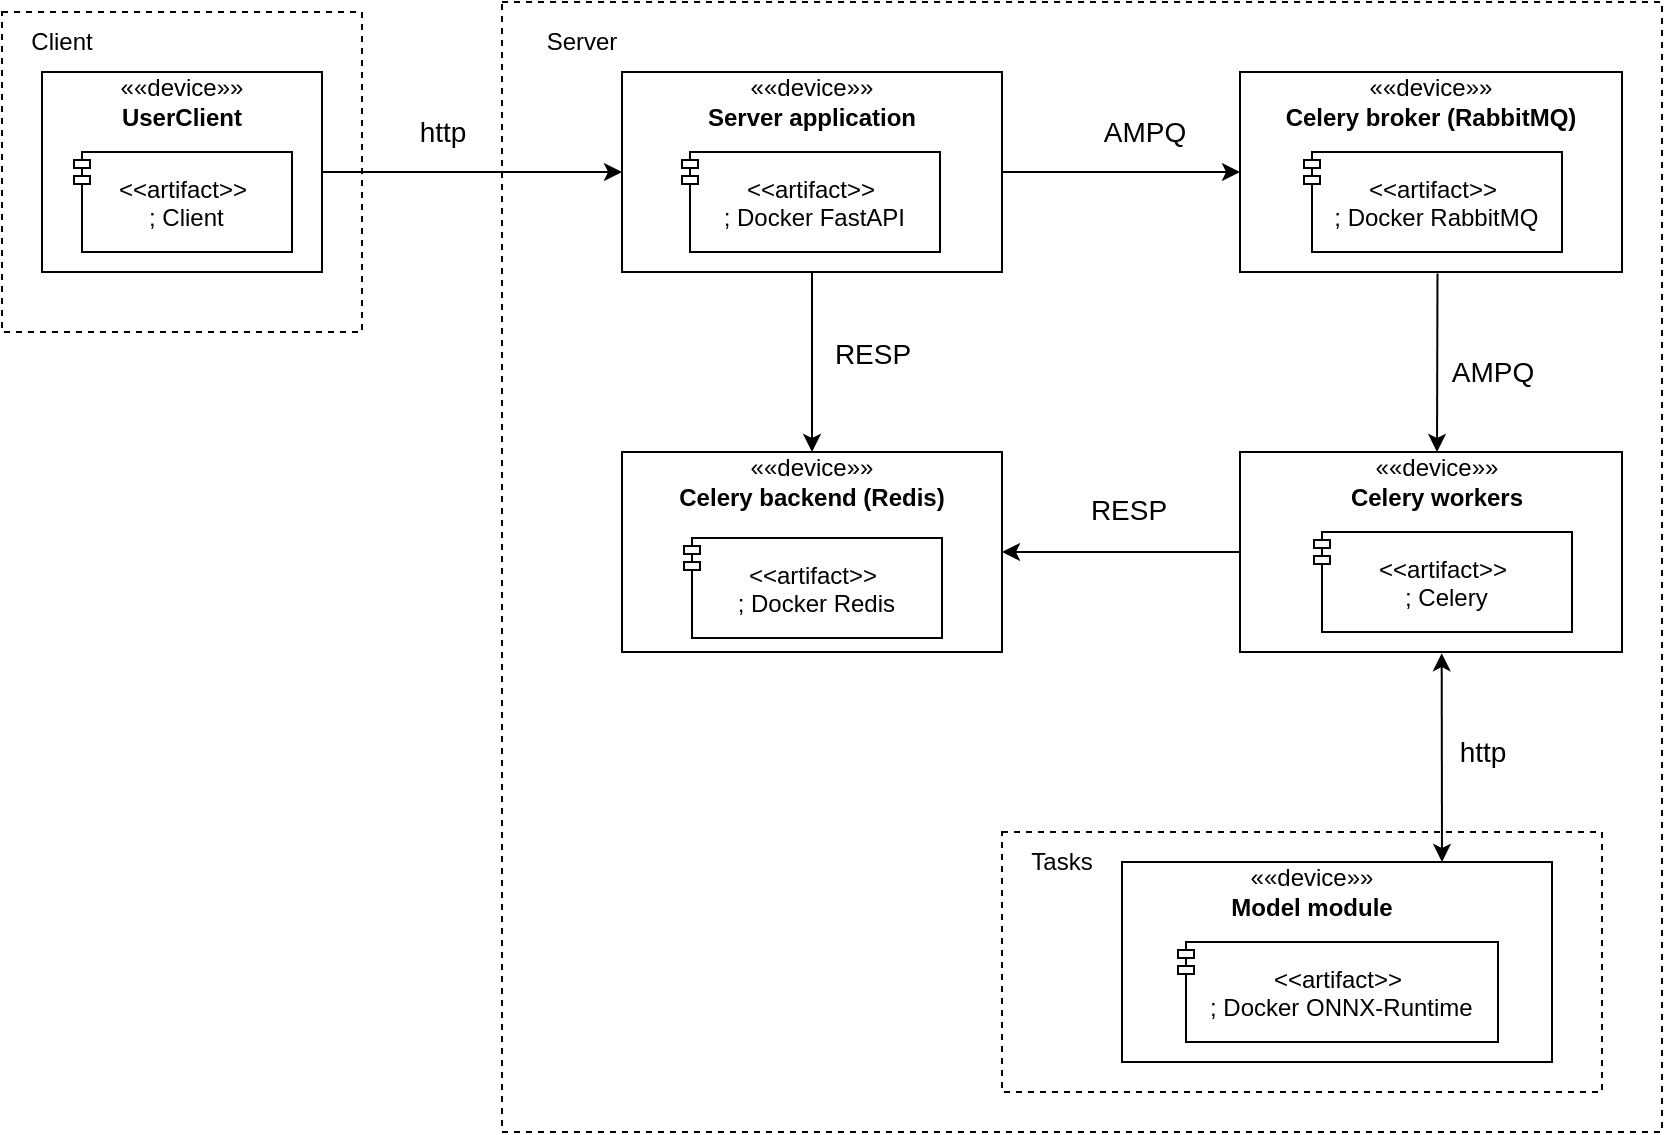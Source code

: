 <mxfile version="16.5.2" type="device"><diagram name="Page-1" id="b5b7bab2-c9e2-2cf4-8b2a-24fd1a2a6d21"><mxGraphModel dx="2500" dy="934" grid="1" gridSize="10" guides="1" tooltips="1" connect="1" arrows="1" fold="1" page="1" pageScale="1" pageWidth="827" pageHeight="1169" background="none" math="0" shadow="0"><root><mxCell id="0"/><mxCell id="1" parent="0"/><mxCell id="aDTLemImtMPqxi_df09M-28" value="" style="rounded=0;whiteSpace=wrap;html=1;dashed=1;" vertex="1" parent="1"><mxGeometry x="-70" y="100" width="180" height="160" as="geometry"/></mxCell><mxCell id="aDTLemImtMPqxi_df09M-26" value="" style="rounded=0;whiteSpace=wrap;html=1;dashed=1;" vertex="1" parent="1"><mxGeometry x="180" y="95" width="580" height="565" as="geometry"/></mxCell><mxCell id="aDTLemImtMPqxi_df09M-34" value="" style="rounded=0;whiteSpace=wrap;html=1;dashed=1;" vertex="1" parent="1"><mxGeometry x="430" y="510" width="300" height="130" as="geometry"/></mxCell><mxCell id="aDTLemImtMPqxi_df09M-1" value="&lt;p style=&quot;line-height: 100%&quot;&gt;&lt;br&gt;&lt;/p&gt;" style="html=1;dropTarget=0;align=center;" vertex="1" parent="1"><mxGeometry x="-50" y="130" width="140" height="100" as="geometry"/></mxCell><mxCell id="aDTLemImtMPqxi_df09M-2" value="&lt;&lt;artifact&gt;&gt;&#10; ; Client" style="shape=module;jettyWidth=8;jettyHeight=4;fontStyle=0" vertex="1" parent="aDTLemImtMPqxi_df09M-1"><mxGeometry x="1" width="109" height="50" relative="1" as="geometry"><mxPoint x="-124" y="40" as="offset"/></mxGeometry></mxCell><mxCell id="aDTLemImtMPqxi_df09M-3" value="&lt;span&gt;««&lt;/span&gt;&lt;span&gt;device»&lt;/span&gt;&lt;span&gt;»&lt;/span&gt;&lt;br&gt;&lt;b&gt;UserClient&lt;/b&gt;" style="text;html=1;strokeColor=none;fillColor=none;align=center;verticalAlign=middle;whiteSpace=wrap;rounded=0;" vertex="1" parent="1"><mxGeometry x="-25" y="130" width="90" height="30" as="geometry"/></mxCell><mxCell id="aDTLemImtMPqxi_df09M-4" value="&lt;p style=&quot;line-height: 100%&quot;&gt;&lt;br&gt;&lt;/p&gt;" style="html=1;dropTarget=0;align=center;" vertex="1" parent="1"><mxGeometry x="240" y="130" width="190" height="100" as="geometry"/></mxCell><mxCell id="aDTLemImtMPqxi_df09M-5" value="&lt;&lt;artifact&gt;&gt;&#10; ; Docker FastAPI" style="shape=module;jettyWidth=8;jettyHeight=4;fontStyle=0" vertex="1" parent="aDTLemImtMPqxi_df09M-4"><mxGeometry x="1" width="129" height="50" relative="1" as="geometry"><mxPoint x="-160" y="40" as="offset"/></mxGeometry></mxCell><mxCell id="aDTLemImtMPqxi_df09M-6" value="&lt;span&gt;««&lt;/span&gt;&lt;span&gt;device»&lt;/span&gt;&lt;span&gt;»&lt;/span&gt;&lt;br&gt;&lt;b&gt;Server application&lt;/b&gt;" style="text;html=1;strokeColor=none;fillColor=none;align=center;verticalAlign=middle;whiteSpace=wrap;rounded=0;" vertex="1" parent="1"><mxGeometry x="240" y="130" width="190" height="30" as="geometry"/></mxCell><mxCell id="aDTLemImtMPqxi_df09M-7" value="&lt;p style=&quot;line-height: 100%&quot;&gt;&lt;br&gt;&lt;/p&gt;" style="html=1;dropTarget=0;align=center;" vertex="1" parent="1"><mxGeometry x="549" y="320" width="191" height="100" as="geometry"/></mxCell><mxCell id="aDTLemImtMPqxi_df09M-8" value="&lt;&lt;artifact&gt;&gt;&#10; ; Celery" style="shape=module;jettyWidth=8;jettyHeight=4;fontStyle=0" vertex="1" parent="aDTLemImtMPqxi_df09M-7"><mxGeometry x="1" width="129" height="50" relative="1" as="geometry"><mxPoint x="-154" y="40" as="offset"/></mxGeometry></mxCell><mxCell id="aDTLemImtMPqxi_df09M-9" value="&lt;span&gt;««&lt;/span&gt;&lt;span&gt;device»&lt;/span&gt;&lt;span&gt;»&lt;/span&gt;&lt;br&gt;&lt;b&gt;Celery workers&lt;/b&gt;" style="text;html=1;strokeColor=none;fillColor=none;align=center;verticalAlign=middle;whiteSpace=wrap;rounded=0;" vertex="1" parent="1"><mxGeometry x="555" y="320" width="185" height="30" as="geometry"/></mxCell><mxCell id="aDTLemImtMPqxi_df09M-10" value="&lt;p style=&quot;line-height: 100%&quot;&gt;&lt;br&gt;&lt;/p&gt;" style="html=1;dropTarget=0;align=center;" vertex="1" parent="1"><mxGeometry x="240" y="320" width="190" height="100" as="geometry"/></mxCell><mxCell id="aDTLemImtMPqxi_df09M-11" value="&lt;&lt;artifact&gt;&gt;&#10; ; Docker Redis" style="shape=module;jettyWidth=8;jettyHeight=4;fontStyle=0" vertex="1" parent="aDTLemImtMPqxi_df09M-10"><mxGeometry x="1" width="129" height="50" relative="1" as="geometry"><mxPoint x="-159" y="43" as="offset"/></mxGeometry></mxCell><mxCell id="aDTLemImtMPqxi_df09M-12" value="&lt;span&gt;««&lt;/span&gt;&lt;span&gt;device»&lt;/span&gt;&lt;span&gt;»&lt;/span&gt;&lt;br&gt;&lt;b&gt;Celery backend (Redis)&lt;/b&gt;" style="text;html=1;strokeColor=none;fillColor=none;align=center;verticalAlign=middle;whiteSpace=wrap;rounded=0;" vertex="1" parent="1"><mxGeometry x="240" y="320" width="190" height="30" as="geometry"/></mxCell><mxCell id="aDTLemImtMPqxi_df09M-13" value="&lt;p style=&quot;line-height: 100%&quot;&gt;&lt;br&gt;&lt;/p&gt;" style="html=1;dropTarget=0;align=center;" vertex="1" parent="1"><mxGeometry x="549" y="130" width="191" height="100" as="geometry"/></mxCell><mxCell id="aDTLemImtMPqxi_df09M-14" value="&lt;&lt;artifact&gt;&gt;&#10; ; Docker RabbitMQ" style="shape=module;jettyWidth=8;jettyHeight=4;fontStyle=0" vertex="1" parent="aDTLemImtMPqxi_df09M-13"><mxGeometry x="1" width="129" height="50" relative="1" as="geometry"><mxPoint x="-159" y="40" as="offset"/></mxGeometry></mxCell><mxCell id="aDTLemImtMPqxi_df09M-15" value="&lt;span&gt;««&lt;/span&gt;&lt;span&gt;device»&lt;/span&gt;&lt;span&gt;»&lt;/span&gt;&lt;br&gt;&lt;b&gt;Celery broker (RabbitMQ)&lt;/b&gt;" style="text;html=1;strokeColor=none;fillColor=none;align=center;verticalAlign=middle;whiteSpace=wrap;rounded=0;" vertex="1" parent="1"><mxGeometry x="549" y="130" width="191" height="30" as="geometry"/></mxCell><mxCell id="aDTLemImtMPqxi_df09M-16" value="" style="endArrow=classic;html=1;exitX=1;exitY=0.5;exitDx=0;exitDy=0;entryX=0;entryY=0.5;entryDx=0;entryDy=0;" edge="1" parent="1" source="aDTLemImtMPqxi_df09M-4" target="aDTLemImtMPqxi_df09M-13"><mxGeometry width="50" height="50" relative="1" as="geometry"><mxPoint x="450" y="60" as="sourcePoint"/><mxPoint x="500" y="10" as="targetPoint"/></mxGeometry></mxCell><mxCell id="aDTLemImtMPqxi_df09M-17" value="AMPQ" style="edgeLabel;html=1;align=center;verticalAlign=middle;resizable=0;points=[];fontSize=14;" vertex="1" connectable="0" parent="aDTLemImtMPqxi_df09M-16"><mxGeometry x="0.567" y="-1" relative="1" as="geometry"><mxPoint x="-22" y="-21" as="offset"/></mxGeometry></mxCell><mxCell id="aDTLemImtMPqxi_df09M-18" value="" style="endArrow=classic;html=1;exitX=1;exitY=0.5;exitDx=0;exitDy=0;entryX=0;entryY=0.5;entryDx=0;entryDy=0;" edge="1" parent="1" source="aDTLemImtMPqxi_df09M-1" target="aDTLemImtMPqxi_df09M-4"><mxGeometry width="50" height="50" relative="1" as="geometry"><mxPoint x="190" y="300" as="sourcePoint"/><mxPoint x="240" y="250" as="targetPoint"/></mxGeometry></mxCell><mxCell id="aDTLemImtMPqxi_df09M-20" value="" style="endArrow=classic;html=1;exitX=0.5;exitY=1;exitDx=0;exitDy=0;entryX=0.5;entryY=0;entryDx=0;entryDy=0;" edge="1" parent="1" source="aDTLemImtMPqxi_df09M-4" target="aDTLemImtMPqxi_df09M-12"><mxGeometry width="50" height="50" relative="1" as="geometry"><mxPoint x="210" y="340" as="sourcePoint"/><mxPoint x="260" y="290" as="targetPoint"/></mxGeometry></mxCell><mxCell id="aDTLemImtMPqxi_df09M-21" value="RESP" style="edgeLabel;html=1;align=center;verticalAlign=middle;resizable=0;points=[];fontSize=14;" vertex="1" connectable="0" parent="aDTLemImtMPqxi_df09M-20"><mxGeometry x="-0.546" relative="1" as="geometry"><mxPoint x="30" y="20" as="offset"/></mxGeometry></mxCell><mxCell id="aDTLemImtMPqxi_df09M-22" value="" style="endArrow=classic;html=1;exitX=0.517;exitY=1.007;exitDx=0;exitDy=0;entryX=0.5;entryY=0;entryDx=0;entryDy=0;exitPerimeter=0;" edge="1" parent="1" source="aDTLemImtMPqxi_df09M-13" target="aDTLemImtMPqxi_df09M-9"><mxGeometry width="50" height="50" relative="1" as="geometry"><mxPoint x="869" y="310" as="sourcePoint"/><mxPoint x="919" y="260" as="targetPoint"/></mxGeometry></mxCell><mxCell id="aDTLemImtMPqxi_df09M-24" value="" style="endArrow=classic;html=1;entryX=1;entryY=0.5;entryDx=0;entryDy=0;exitX=0;exitY=0.5;exitDx=0;exitDy=0;" edge="1" parent="1" source="aDTLemImtMPqxi_df09M-7" target="aDTLemImtMPqxi_df09M-10"><mxGeometry width="50" height="50" relative="1" as="geometry"><mxPoint x="430" y="550" as="sourcePoint"/><mxPoint x="480" y="500" as="targetPoint"/></mxGeometry></mxCell><mxCell id="aDTLemImtMPqxi_df09M-27" value="Server" style="text;html=1;strokeColor=none;fillColor=none;align=center;verticalAlign=middle;whiteSpace=wrap;rounded=0;dashed=1;" vertex="1" parent="1"><mxGeometry x="190" y="100" width="60" height="30" as="geometry"/></mxCell><mxCell id="aDTLemImtMPqxi_df09M-29" value="Client" style="text;html=1;strokeColor=none;fillColor=none;align=center;verticalAlign=middle;whiteSpace=wrap;rounded=0;dashed=1;" vertex="1" parent="1"><mxGeometry x="-70" y="100" width="60" height="30" as="geometry"/></mxCell><mxCell id="aDTLemImtMPqxi_df09M-31" value="&lt;p style=&quot;line-height: 100%&quot;&gt;&lt;br&gt;&lt;/p&gt;" style="html=1;dropTarget=0;align=center;" vertex="1" parent="1"><mxGeometry x="490" y="525" width="215" height="100" as="geometry"/></mxCell><mxCell id="aDTLemImtMPqxi_df09M-32" value="&lt;&lt;artifact&gt;&gt;&#10; ; Docker ONNX-Runtime" style="shape=module;jettyWidth=8;jettyHeight=4;fontStyle=0" vertex="1" parent="aDTLemImtMPqxi_df09M-31"><mxGeometry x="1" width="160" height="50" relative="1" as="geometry"><mxPoint x="-187" y="40" as="offset"/></mxGeometry></mxCell><mxCell id="aDTLemImtMPqxi_df09M-33" value="&lt;span&gt;««&lt;/span&gt;&lt;span&gt;device»&lt;/span&gt;&lt;span&gt;»&lt;/span&gt;&lt;br&gt;&lt;b&gt;Model module&lt;/b&gt;" style="text;html=1;strokeColor=none;fillColor=none;align=center;verticalAlign=middle;whiteSpace=wrap;rounded=0;" vertex="1" parent="1"><mxGeometry x="520" y="525" width="130" height="30" as="geometry"/></mxCell><mxCell id="aDTLemImtMPqxi_df09M-35" value="Tasks" style="text;html=1;strokeColor=none;fillColor=none;align=center;verticalAlign=middle;whiteSpace=wrap;rounded=0;dashed=1;" vertex="1" parent="1"><mxGeometry x="430" y="510" width="60" height="30" as="geometry"/></mxCell><mxCell id="aDTLemImtMPqxi_df09M-36" value="RESP" style="edgeLabel;html=1;align=center;verticalAlign=middle;resizable=0;points=[];fontSize=14;" vertex="1" connectable="0" parent="1"><mxGeometry x="380" y="270" as="geometry"><mxPoint x="113" y="79" as="offset"/></mxGeometry></mxCell><mxCell id="aDTLemImtMPqxi_df09M-37" value="" style="endArrow=classic;html=1;rounded=0;fontSize=14;exitX=0.528;exitY=1.006;exitDx=0;exitDy=0;entryX=1;entryY=0;entryDx=0;entryDy=0;exitPerimeter=0;startArrow=classic;startFill=1;" edge="1" parent="1" source="aDTLemImtMPqxi_df09M-7" target="aDTLemImtMPqxi_df09M-33"><mxGeometry width="50" height="50" relative="1" as="geometry"><mxPoint x="790" y="500" as="sourcePoint"/><mxPoint x="840" y="450" as="targetPoint"/></mxGeometry></mxCell><mxCell id="aDTLemImtMPqxi_df09M-39" value="http" style="text;html=1;align=center;verticalAlign=middle;resizable=0;points=[];autosize=1;strokeColor=none;fillColor=none;fontSize=14;" vertex="1" parent="1"><mxGeometry x="650" y="460" width="40" height="20" as="geometry"/></mxCell><mxCell id="aDTLemImtMPqxi_df09M-40" value="http" style="text;html=1;align=center;verticalAlign=middle;resizable=0;points=[];autosize=1;strokeColor=none;fillColor=none;fontSize=14;" vertex="1" parent="1"><mxGeometry x="130" y="150" width="40" height="20" as="geometry"/></mxCell><mxCell id="aDTLemImtMPqxi_df09M-41" value="&lt;span style=&quot;background-color: rgb(255 , 255 , 255)&quot;&gt;AMPQ&lt;/span&gt;" style="text;html=1;align=center;verticalAlign=middle;resizable=0;points=[];autosize=1;strokeColor=none;fillColor=none;fontSize=14;" vertex="1" parent="1"><mxGeometry x="645" y="270" width="60" height="20" as="geometry"/></mxCell></root></mxGraphModel></diagram></mxfile>
